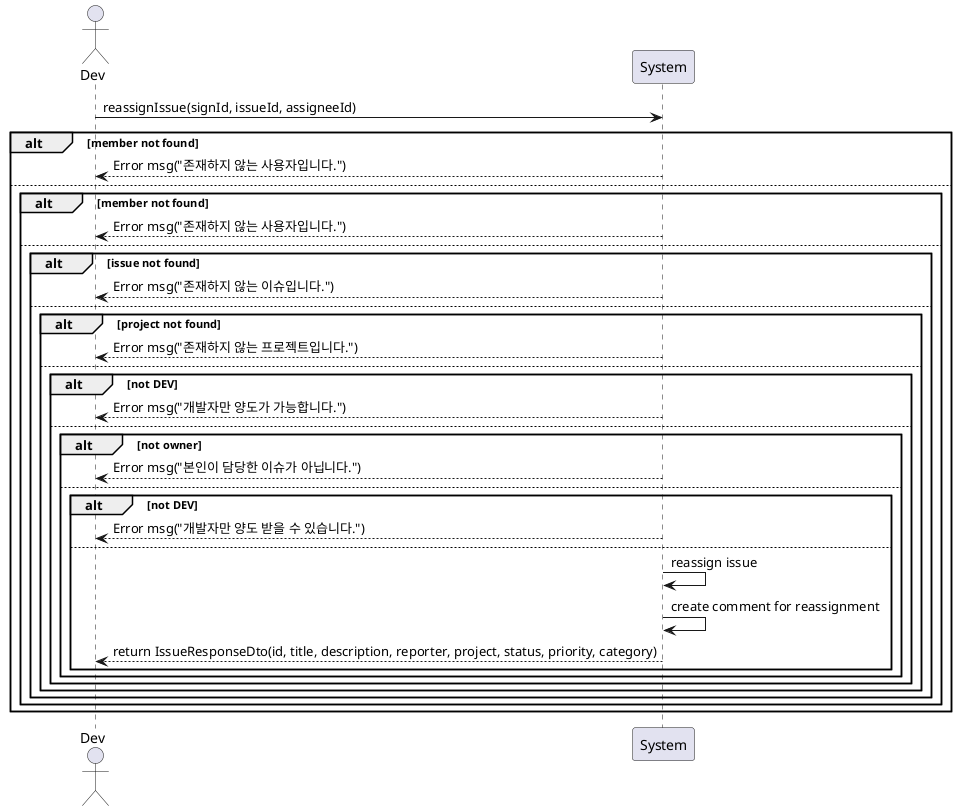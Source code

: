 @startuml
actor Dev
participant System

Dev -> System: reassignIssue(signId, issueId, assigneeId)
alt member not found
    System --> Dev: Error msg("존재하지 않는 사용자입니다.")
else
    alt member not found
        System --> Dev: Error msg("존재하지 않는 사용자입니다.")
    else
        alt issue not found
            System --> Dev: Error msg("존재하지 않는 이슈입니다.")
        else
            alt project not found
                System --> Dev: Error msg("존재하지 않는 프로젝트입니다.")
            else
                alt not DEV
                    System --> Dev: Error msg("개발자만 양도가 가능합니다.")
                else
                    alt not owner
                        System --> Dev: Error msg("본인이 담당한 이슈가 아닙니다.")
                    else
                        alt not DEV
                            System --> Dev: Error msg("개발자만 양도 받을 수 있습니다.")
                        else
                            System -> System: reassign issue
                            System -> System: create comment for reassignment
                            System --> Dev: return IssueResponseDto(id, title, description, reporter, project, status, priority, category)
                        end
                    end
                end
            end
        end
    end
end
@enduml
